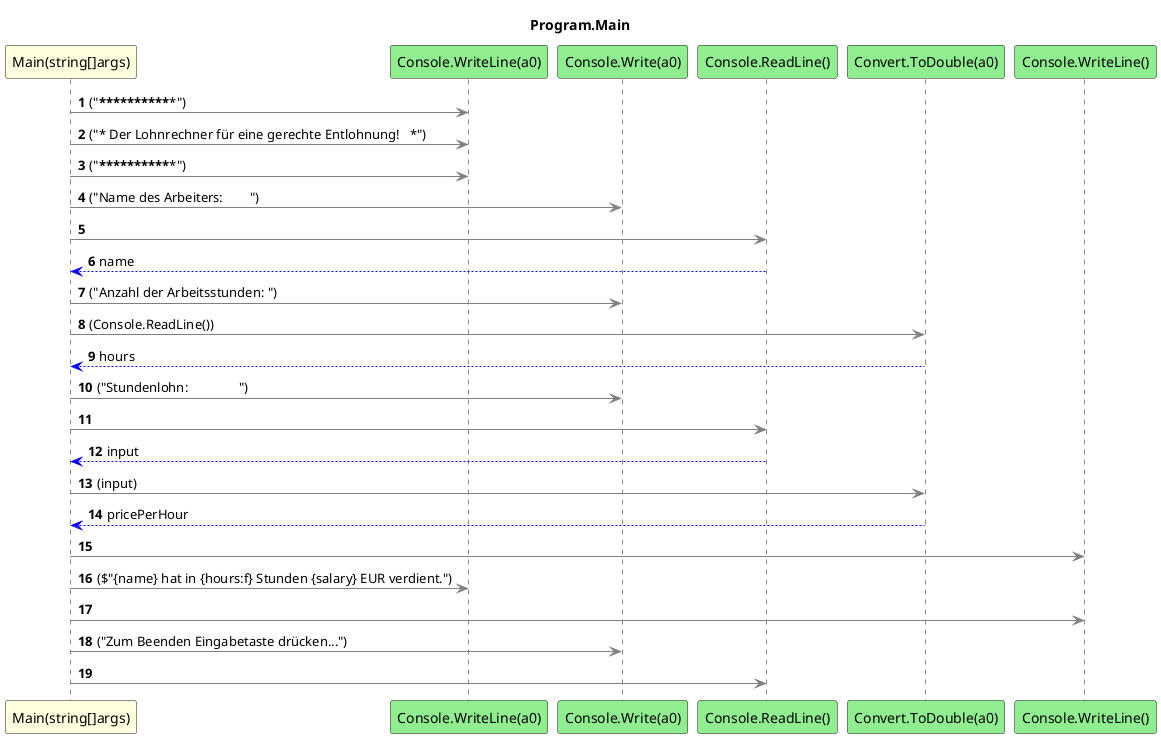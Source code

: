 @startuml Program.Main
title Program.Main
participant "Main(string[]args)" as Main_p0 #LightYellow
participant "Console.WriteLine(a0)" as Console_WriteLine_a0 #LightGreen
participant "Console.Write(a0)" as Console_Write_a0 #LightGreen
participant "Console.ReadLine()" as Console_ReadLine #LightGreen
participant "Convert.ToDouble(a0)" as Convert_ToDouble_a0 #LightGreen
participant "Console.WriteLine()" as Console_WriteLine #LightGreen
autonumber
Main_p0 -[#grey]> Console_WriteLine_a0 : ("***************************************************")
Main_p0 -[#grey]> Console_WriteLine_a0 : ("* Der Lohnrechner für eine gerechte Entlohnung!   *")
Main_p0 -[#grey]> Console_WriteLine_a0 : ("***************************************************")
Main_p0 -[#grey]> Console_Write_a0 : ("Name des Arbeiters:        ")
Main_p0 -[#grey]> Console_ReadLine
Console_ReadLine -[#blue]-> Main_p0 : name
Main_p0 -[#grey]> Console_Write_a0 : ("Anzahl der Arbeitsstunden: ")
Main_p0 -[#grey]> Convert_ToDouble_a0 : (Console.ReadLine())
Convert_ToDouble_a0 -[#blue]-> Main_p0 : hours
Main_p0 -[#grey]> Console_Write_a0 : ("Stundenlohn:               ")
Main_p0 -[#grey]> Console_ReadLine
Console_ReadLine -[#blue]-> Main_p0 : input
Main_p0 -[#grey]> Convert_ToDouble_a0 : (input)
Convert_ToDouble_a0 -[#blue]-> Main_p0 : pricePerHour
Main_p0 -[#grey]> Console_WriteLine
Main_p0 -[#grey]> Console_WriteLine_a0 : ($"{name} hat in {hours:f} Stunden {salary} EUR verdient.")
Main_p0 -[#grey]> Console_WriteLine
Main_p0 -[#grey]> Console_Write_a0 : ("Zum Beenden Eingabetaste drücken...")
Main_p0 -[#grey]> Console_ReadLine
@enduml
